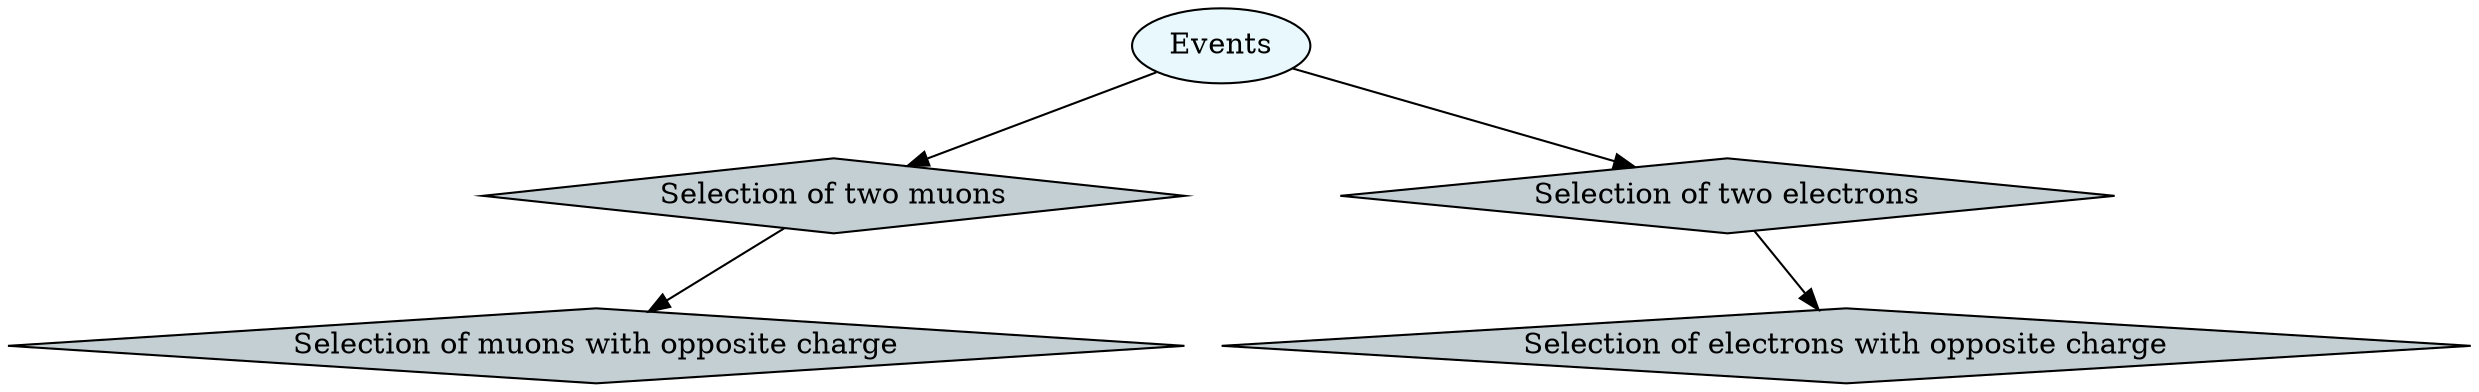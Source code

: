 digraph {
	2 [label="Selection of two muons", style="filled", fillcolor="#c4cfd4", shape="diamond"];
	0 [label="Events", style="filled", fillcolor="#e8f8fc", shape="oval"];
	4 [label="Selection of muons with opposite charge", style="filled", fillcolor="#c4cfd4", shape="diamond"];
	6 [label="Selection of two electrons", style="filled", fillcolor="#c4cfd4", shape="diamond"];
	0 [label="Events", style="filled", fillcolor="#e8f8fc", shape="oval"];
	8 [label="Selection of electrons with opposite charge", style="filled", fillcolor="#c4cfd4", shape="diamond"];
	0 -> 2;
	2 -> 4;
	0 -> 6;
	6 -> 8;
}